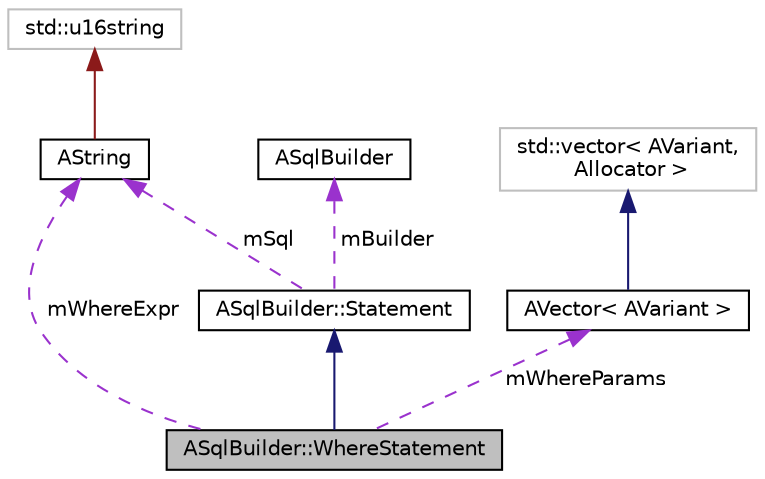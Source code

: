 digraph "ASqlBuilder::WhereStatement"
{
 // LATEX_PDF_SIZE
  edge [fontname="Helvetica",fontsize="10",labelfontname="Helvetica",labelfontsize="10"];
  node [fontname="Helvetica",fontsize="10",shape=record];
  Node1 [label="ASqlBuilder::WhereStatement",height=0.2,width=0.4,color="black", fillcolor="grey75", style="filled", fontcolor="black",tooltip=" "];
  Node2 -> Node1 [dir="back",color="midnightblue",fontsize="10",style="solid",fontname="Helvetica"];
  Node2 [label="ASqlBuilder::Statement",height=0.2,width=0.4,color="black", fillcolor="white", style="filled",URL="$classASqlBuilder_1_1Statement.html",tooltip=" "];
  Node3 -> Node2 [dir="back",color="darkorchid3",fontsize="10",style="dashed",label=" mSql" ,fontname="Helvetica"];
  Node3 [label="AString",height=0.2,width=0.4,color="black", fillcolor="white", style="filled",URL="$classAString.html",tooltip="Represents a Unicode character string."];
  Node4 -> Node3 [dir="back",color="firebrick4",fontsize="10",style="solid",fontname="Helvetica"];
  Node4 [label="std::u16string",height=0.2,width=0.4,color="grey75", fillcolor="white", style="filled",tooltip=" "];
  Node5 -> Node2 [dir="back",color="darkorchid3",fontsize="10",style="dashed",label=" mBuilder" ,fontname="Helvetica"];
  Node5 [label="ASqlBuilder",height=0.2,width=0.4,color="black", fillcolor="white", style="filled",URL="$classASqlBuilder.html",tooltip=" "];
  Node6 -> Node1 [dir="back",color="darkorchid3",fontsize="10",style="dashed",label=" mWhereParams" ,fontname="Helvetica"];
  Node6 [label="AVector\< AVariant \>",height=0.2,width=0.4,color="black", fillcolor="white", style="filled",URL="$classAVector.html",tooltip=" "];
  Node7 -> Node6 [dir="back",color="midnightblue",fontsize="10",style="solid",fontname="Helvetica"];
  Node7 [label="std::vector\< AVariant,\l Allocator \>",height=0.2,width=0.4,color="grey75", fillcolor="white", style="filled",tooltip=" "];
  Node3 -> Node1 [dir="back",color="darkorchid3",fontsize="10",style="dashed",label=" mWhereExpr" ,fontname="Helvetica"];
}
